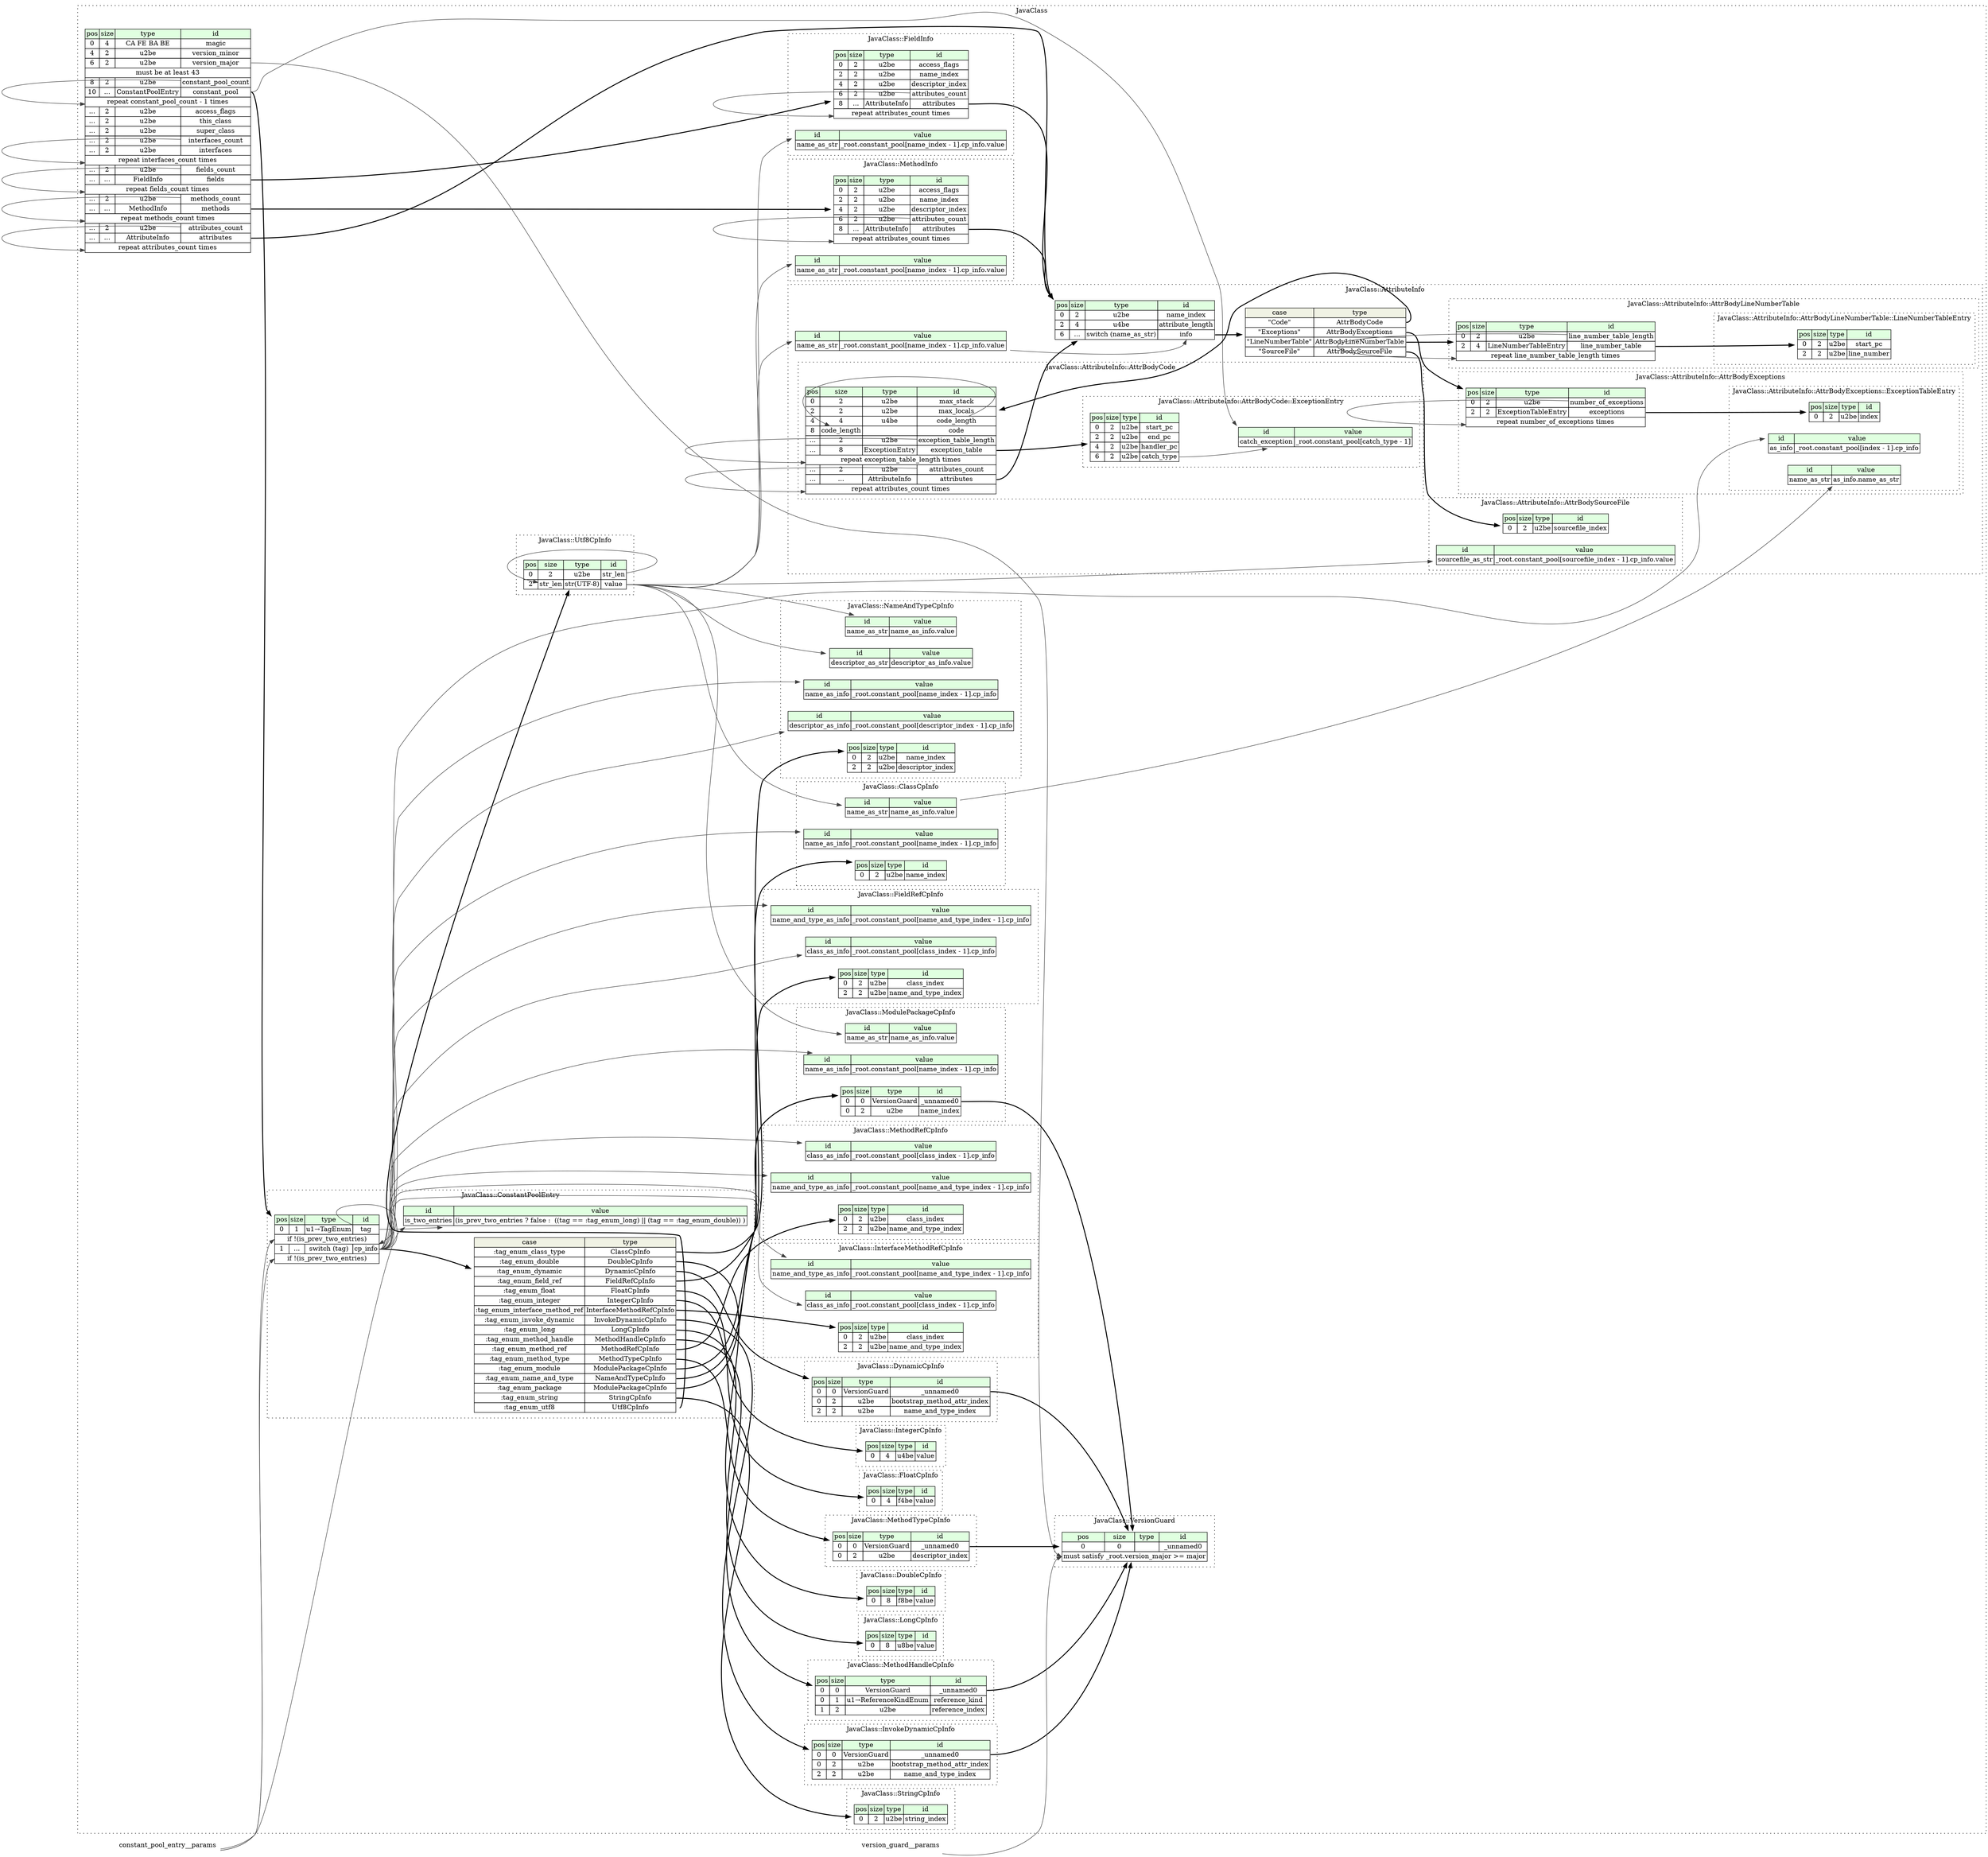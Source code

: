 digraph {
	rankdir=LR;
	node [shape=plaintext];
	subgraph cluster__java_class {
		label="JavaClass";
		graph[style=dotted];

		java_class__seq [label=<<TABLE BORDER="0" CELLBORDER="1" CELLSPACING="0">
			<TR><TD BGCOLOR="#E0FFE0">pos</TD><TD BGCOLOR="#E0FFE0">size</TD><TD BGCOLOR="#E0FFE0">type</TD><TD BGCOLOR="#E0FFE0">id</TD></TR>
			<TR><TD PORT="magic_pos">0</TD><TD PORT="magic_size">4</TD><TD>CA FE BA BE</TD><TD PORT="magic_type">magic</TD></TR>
			<TR><TD PORT="version_minor_pos">4</TD><TD PORT="version_minor_size">2</TD><TD>u2be</TD><TD PORT="version_minor_type">version_minor</TD></TR>
			<TR><TD PORT="version_major_pos">6</TD><TD PORT="version_major_size">2</TD><TD>u2be</TD><TD PORT="version_major_type">version_major</TD></TR>
			<TR><TD COLSPAN="4" PORT="version_major__valid">must be at least 43</TD></TR>
			<TR><TD PORT="constant_pool_count_pos">8</TD><TD PORT="constant_pool_count_size">2</TD><TD>u2be</TD><TD PORT="constant_pool_count_type">constant_pool_count</TD></TR>
			<TR><TD PORT="constant_pool_pos">10</TD><TD PORT="constant_pool_size">...</TD><TD>ConstantPoolEntry</TD><TD PORT="constant_pool_type">constant_pool</TD></TR>
			<TR><TD COLSPAN="4" PORT="constant_pool__repeat">repeat constant_pool_count - 1 times</TD></TR>
			<TR><TD PORT="access_flags_pos">...</TD><TD PORT="access_flags_size">2</TD><TD>u2be</TD><TD PORT="access_flags_type">access_flags</TD></TR>
			<TR><TD PORT="this_class_pos">...</TD><TD PORT="this_class_size">2</TD><TD>u2be</TD><TD PORT="this_class_type">this_class</TD></TR>
			<TR><TD PORT="super_class_pos">...</TD><TD PORT="super_class_size">2</TD><TD>u2be</TD><TD PORT="super_class_type">super_class</TD></TR>
			<TR><TD PORT="interfaces_count_pos">...</TD><TD PORT="interfaces_count_size">2</TD><TD>u2be</TD><TD PORT="interfaces_count_type">interfaces_count</TD></TR>
			<TR><TD PORT="interfaces_pos">...</TD><TD PORT="interfaces_size">2</TD><TD>u2be</TD><TD PORT="interfaces_type">interfaces</TD></TR>
			<TR><TD COLSPAN="4" PORT="interfaces__repeat">repeat interfaces_count times</TD></TR>
			<TR><TD PORT="fields_count_pos">...</TD><TD PORT="fields_count_size">2</TD><TD>u2be</TD><TD PORT="fields_count_type">fields_count</TD></TR>
			<TR><TD PORT="fields_pos">...</TD><TD PORT="fields_size">...</TD><TD>FieldInfo</TD><TD PORT="fields_type">fields</TD></TR>
			<TR><TD COLSPAN="4" PORT="fields__repeat">repeat fields_count times</TD></TR>
			<TR><TD PORT="methods_count_pos">...</TD><TD PORT="methods_count_size">2</TD><TD>u2be</TD><TD PORT="methods_count_type">methods_count</TD></TR>
			<TR><TD PORT="methods_pos">...</TD><TD PORT="methods_size">...</TD><TD>MethodInfo</TD><TD PORT="methods_type">methods</TD></TR>
			<TR><TD COLSPAN="4" PORT="methods__repeat">repeat methods_count times</TD></TR>
			<TR><TD PORT="attributes_count_pos">...</TD><TD PORT="attributes_count_size">2</TD><TD>u2be</TD><TD PORT="attributes_count_type">attributes_count</TD></TR>
			<TR><TD PORT="attributes_pos">...</TD><TD PORT="attributes_size">...</TD><TD>AttributeInfo</TD><TD PORT="attributes_type">attributes</TD></TR>
			<TR><TD COLSPAN="4" PORT="attributes__repeat">repeat attributes_count times</TD></TR>
		</TABLE>>];
		subgraph cluster__attribute_info {
			label="JavaClass::AttributeInfo";
			graph[style=dotted];

			attribute_info__seq [label=<<TABLE BORDER="0" CELLBORDER="1" CELLSPACING="0">
				<TR><TD BGCOLOR="#E0FFE0">pos</TD><TD BGCOLOR="#E0FFE0">size</TD><TD BGCOLOR="#E0FFE0">type</TD><TD BGCOLOR="#E0FFE0">id</TD></TR>
				<TR><TD PORT="name_index_pos">0</TD><TD PORT="name_index_size">2</TD><TD>u2be</TD><TD PORT="name_index_type">name_index</TD></TR>
				<TR><TD PORT="attribute_length_pos">2</TD><TD PORT="attribute_length_size">4</TD><TD>u4be</TD><TD PORT="attribute_length_type">attribute_length</TD></TR>
				<TR><TD PORT="info_pos">6</TD><TD PORT="info_size">...</TD><TD>switch (name_as_str)</TD><TD PORT="info_type">info</TD></TR>
			</TABLE>>];
			attribute_info__inst__name_as_str [label=<<TABLE BORDER="0" CELLBORDER="1" CELLSPACING="0">
				<TR><TD BGCOLOR="#E0FFE0">id</TD><TD BGCOLOR="#E0FFE0">value</TD></TR>
				<TR><TD>name_as_str</TD><TD>_root.constant_pool[name_index - 1].cp_info.value</TD></TR>
			</TABLE>>];
attribute_info__seq_info_switch [label=<<TABLE BORDER="0" CELLBORDER="1" CELLSPACING="0">
	<TR><TD BGCOLOR="#F0F2E4">case</TD><TD BGCOLOR="#F0F2E4">type</TD></TR>
	<TR><TD>&quot;Code&quot;</TD><TD PORT="case0">AttrBodyCode</TD></TR>
	<TR><TD>&quot;Exceptions&quot;</TD><TD PORT="case1">AttrBodyExceptions</TD></TR>
	<TR><TD>&quot;LineNumberTable&quot;</TD><TD PORT="case2">AttrBodyLineNumberTable</TD></TR>
	<TR><TD>&quot;SourceFile&quot;</TD><TD PORT="case3">AttrBodySourceFile</TD></TR>
</TABLE>>];
			subgraph cluster__attr_body_code {
				label="JavaClass::AttributeInfo::AttrBodyCode";
				graph[style=dotted];

				attr_body_code__seq [label=<<TABLE BORDER="0" CELLBORDER="1" CELLSPACING="0">
					<TR><TD BGCOLOR="#E0FFE0">pos</TD><TD BGCOLOR="#E0FFE0">size</TD><TD BGCOLOR="#E0FFE0">type</TD><TD BGCOLOR="#E0FFE0">id</TD></TR>
					<TR><TD PORT="max_stack_pos">0</TD><TD PORT="max_stack_size">2</TD><TD>u2be</TD><TD PORT="max_stack_type">max_stack</TD></TR>
					<TR><TD PORT="max_locals_pos">2</TD><TD PORT="max_locals_size">2</TD><TD>u2be</TD><TD PORT="max_locals_type">max_locals</TD></TR>
					<TR><TD PORT="code_length_pos">4</TD><TD PORT="code_length_size">4</TD><TD>u4be</TD><TD PORT="code_length_type">code_length</TD></TR>
					<TR><TD PORT="code_pos">8</TD><TD PORT="code_size">code_length</TD><TD></TD><TD PORT="code_type">code</TD></TR>
					<TR><TD PORT="exception_table_length_pos">...</TD><TD PORT="exception_table_length_size">2</TD><TD>u2be</TD><TD PORT="exception_table_length_type">exception_table_length</TD></TR>
					<TR><TD PORT="exception_table_pos">...</TD><TD PORT="exception_table_size">8</TD><TD>ExceptionEntry</TD><TD PORT="exception_table_type">exception_table</TD></TR>
					<TR><TD COLSPAN="4" PORT="exception_table__repeat">repeat exception_table_length times</TD></TR>
					<TR><TD PORT="attributes_count_pos">...</TD><TD PORT="attributes_count_size">2</TD><TD>u2be</TD><TD PORT="attributes_count_type">attributes_count</TD></TR>
					<TR><TD PORT="attributes_pos">...</TD><TD PORT="attributes_size">...</TD><TD>AttributeInfo</TD><TD PORT="attributes_type">attributes</TD></TR>
					<TR><TD COLSPAN="4" PORT="attributes__repeat">repeat attributes_count times</TD></TR>
				</TABLE>>];
				subgraph cluster__exception_entry {
					label="JavaClass::AttributeInfo::AttrBodyCode::ExceptionEntry";
					graph[style=dotted];

					exception_entry__seq [label=<<TABLE BORDER="0" CELLBORDER="1" CELLSPACING="0">
						<TR><TD BGCOLOR="#E0FFE0">pos</TD><TD BGCOLOR="#E0FFE0">size</TD><TD BGCOLOR="#E0FFE0">type</TD><TD BGCOLOR="#E0FFE0">id</TD></TR>
						<TR><TD PORT="start_pc_pos">0</TD><TD PORT="start_pc_size">2</TD><TD>u2be</TD><TD PORT="start_pc_type">start_pc</TD></TR>
						<TR><TD PORT="end_pc_pos">2</TD><TD PORT="end_pc_size">2</TD><TD>u2be</TD><TD PORT="end_pc_type">end_pc</TD></TR>
						<TR><TD PORT="handler_pc_pos">4</TD><TD PORT="handler_pc_size">2</TD><TD>u2be</TD><TD PORT="handler_pc_type">handler_pc</TD></TR>
						<TR><TD PORT="catch_type_pos">6</TD><TD PORT="catch_type_size">2</TD><TD>u2be</TD><TD PORT="catch_type_type">catch_type</TD></TR>
					</TABLE>>];
					exception_entry__inst__catch_exception [label=<<TABLE BORDER="0" CELLBORDER="1" CELLSPACING="0">
						<TR><TD BGCOLOR="#E0FFE0">id</TD><TD BGCOLOR="#E0FFE0">value</TD></TR>
						<TR><TD>catch_exception</TD><TD>_root.constant_pool[catch_type - 1]</TD></TR>
					</TABLE>>];
				}
			}
			subgraph cluster__attr_body_exceptions {
				label="JavaClass::AttributeInfo::AttrBodyExceptions";
				graph[style=dotted];

				attr_body_exceptions__seq [label=<<TABLE BORDER="0" CELLBORDER="1" CELLSPACING="0">
					<TR><TD BGCOLOR="#E0FFE0">pos</TD><TD BGCOLOR="#E0FFE0">size</TD><TD BGCOLOR="#E0FFE0">type</TD><TD BGCOLOR="#E0FFE0">id</TD></TR>
					<TR><TD PORT="number_of_exceptions_pos">0</TD><TD PORT="number_of_exceptions_size">2</TD><TD>u2be</TD><TD PORT="number_of_exceptions_type">number_of_exceptions</TD></TR>
					<TR><TD PORT="exceptions_pos">2</TD><TD PORT="exceptions_size">2</TD><TD>ExceptionTableEntry</TD><TD PORT="exceptions_type">exceptions</TD></TR>
					<TR><TD COLSPAN="4" PORT="exceptions__repeat">repeat number_of_exceptions times</TD></TR>
				</TABLE>>];
				subgraph cluster__exception_table_entry {
					label="JavaClass::AttributeInfo::AttrBodyExceptions::ExceptionTableEntry";
					graph[style=dotted];

					exception_table_entry__seq [label=<<TABLE BORDER="0" CELLBORDER="1" CELLSPACING="0">
						<TR><TD BGCOLOR="#E0FFE0">pos</TD><TD BGCOLOR="#E0FFE0">size</TD><TD BGCOLOR="#E0FFE0">type</TD><TD BGCOLOR="#E0FFE0">id</TD></TR>
						<TR><TD PORT="index_pos">0</TD><TD PORT="index_size">2</TD><TD>u2be</TD><TD PORT="index_type">index</TD></TR>
					</TABLE>>];
					exception_table_entry__inst__as_info [label=<<TABLE BORDER="0" CELLBORDER="1" CELLSPACING="0">
						<TR><TD BGCOLOR="#E0FFE0">id</TD><TD BGCOLOR="#E0FFE0">value</TD></TR>
						<TR><TD>as_info</TD><TD>_root.constant_pool[index - 1].cp_info</TD></TR>
					</TABLE>>];
					exception_table_entry__inst__name_as_str [label=<<TABLE BORDER="0" CELLBORDER="1" CELLSPACING="0">
						<TR><TD BGCOLOR="#E0FFE0">id</TD><TD BGCOLOR="#E0FFE0">value</TD></TR>
						<TR><TD>name_as_str</TD><TD>as_info.name_as_str</TD></TR>
					</TABLE>>];
				}
			}
			subgraph cluster__attr_body_line_number_table {
				label="JavaClass::AttributeInfo::AttrBodyLineNumberTable";
				graph[style=dotted];

				attr_body_line_number_table__seq [label=<<TABLE BORDER="0" CELLBORDER="1" CELLSPACING="0">
					<TR><TD BGCOLOR="#E0FFE0">pos</TD><TD BGCOLOR="#E0FFE0">size</TD><TD BGCOLOR="#E0FFE0">type</TD><TD BGCOLOR="#E0FFE0">id</TD></TR>
					<TR><TD PORT="line_number_table_length_pos">0</TD><TD PORT="line_number_table_length_size">2</TD><TD>u2be</TD><TD PORT="line_number_table_length_type">line_number_table_length</TD></TR>
					<TR><TD PORT="line_number_table_pos">2</TD><TD PORT="line_number_table_size">4</TD><TD>LineNumberTableEntry</TD><TD PORT="line_number_table_type">line_number_table</TD></TR>
					<TR><TD COLSPAN="4" PORT="line_number_table__repeat">repeat line_number_table_length times</TD></TR>
				</TABLE>>];
				subgraph cluster__line_number_table_entry {
					label="JavaClass::AttributeInfo::AttrBodyLineNumberTable::LineNumberTableEntry";
					graph[style=dotted];

					line_number_table_entry__seq [label=<<TABLE BORDER="0" CELLBORDER="1" CELLSPACING="0">
						<TR><TD BGCOLOR="#E0FFE0">pos</TD><TD BGCOLOR="#E0FFE0">size</TD><TD BGCOLOR="#E0FFE0">type</TD><TD BGCOLOR="#E0FFE0">id</TD></TR>
						<TR><TD PORT="start_pc_pos">0</TD><TD PORT="start_pc_size">2</TD><TD>u2be</TD><TD PORT="start_pc_type">start_pc</TD></TR>
						<TR><TD PORT="line_number_pos">2</TD><TD PORT="line_number_size">2</TD><TD>u2be</TD><TD PORT="line_number_type">line_number</TD></TR>
					</TABLE>>];
				}
			}
			subgraph cluster__attr_body_source_file {
				label="JavaClass::AttributeInfo::AttrBodySourceFile";
				graph[style=dotted];

				attr_body_source_file__seq [label=<<TABLE BORDER="0" CELLBORDER="1" CELLSPACING="0">
					<TR><TD BGCOLOR="#E0FFE0">pos</TD><TD BGCOLOR="#E0FFE0">size</TD><TD BGCOLOR="#E0FFE0">type</TD><TD BGCOLOR="#E0FFE0">id</TD></TR>
					<TR><TD PORT="sourcefile_index_pos">0</TD><TD PORT="sourcefile_index_size">2</TD><TD>u2be</TD><TD PORT="sourcefile_index_type">sourcefile_index</TD></TR>
				</TABLE>>];
				attr_body_source_file__inst__sourcefile_as_str [label=<<TABLE BORDER="0" CELLBORDER="1" CELLSPACING="0">
					<TR><TD BGCOLOR="#E0FFE0">id</TD><TD BGCOLOR="#E0FFE0">value</TD></TR>
					<TR><TD>sourcefile_as_str</TD><TD>_root.constant_pool[sourcefile_index - 1].cp_info.value</TD></TR>
				</TABLE>>];
			}
		}
		subgraph cluster__class_cp_info {
			label="JavaClass::ClassCpInfo";
			graph[style=dotted];

			class_cp_info__seq [label=<<TABLE BORDER="0" CELLBORDER="1" CELLSPACING="0">
				<TR><TD BGCOLOR="#E0FFE0">pos</TD><TD BGCOLOR="#E0FFE0">size</TD><TD BGCOLOR="#E0FFE0">type</TD><TD BGCOLOR="#E0FFE0">id</TD></TR>
				<TR><TD PORT="name_index_pos">0</TD><TD PORT="name_index_size">2</TD><TD>u2be</TD><TD PORT="name_index_type">name_index</TD></TR>
			</TABLE>>];
			class_cp_info__inst__name_as_info [label=<<TABLE BORDER="0" CELLBORDER="1" CELLSPACING="0">
				<TR><TD BGCOLOR="#E0FFE0">id</TD><TD BGCOLOR="#E0FFE0">value</TD></TR>
				<TR><TD>name_as_info</TD><TD>_root.constant_pool[name_index - 1].cp_info</TD></TR>
			</TABLE>>];
			class_cp_info__inst__name_as_str [label=<<TABLE BORDER="0" CELLBORDER="1" CELLSPACING="0">
				<TR><TD BGCOLOR="#E0FFE0">id</TD><TD BGCOLOR="#E0FFE0">value</TD></TR>
				<TR><TD>name_as_str</TD><TD>name_as_info.value</TD></TR>
			</TABLE>>];
		}
		subgraph cluster__constant_pool_entry {
			label="JavaClass::ConstantPoolEntry";
			graph[style=dotted];

			constant_pool_entry__seq [label=<<TABLE BORDER="0" CELLBORDER="1" CELLSPACING="0">
				<TR><TD BGCOLOR="#E0FFE0">pos</TD><TD BGCOLOR="#E0FFE0">size</TD><TD BGCOLOR="#E0FFE0">type</TD><TD BGCOLOR="#E0FFE0">id</TD></TR>
				<TR><TD PORT="tag_pos">0</TD><TD PORT="tag_size">1</TD><TD>u1→TagEnum</TD><TD PORT="tag_type">tag</TD></TR>
				<TR><TD COLSPAN="4" PORT="tag__if">if !(is_prev_two_entries)</TD></TR>
				<TR><TD PORT="cp_info_pos">1</TD><TD PORT="cp_info_size">...</TD><TD>switch (tag)</TD><TD PORT="cp_info_type">cp_info</TD></TR>
				<TR><TD COLSPAN="4" PORT="cp_info__if">if !(is_prev_two_entries)</TD></TR>
			</TABLE>>];
			constant_pool_entry__inst__is_two_entries [label=<<TABLE BORDER="0" CELLBORDER="1" CELLSPACING="0">
				<TR><TD BGCOLOR="#E0FFE0">id</TD><TD BGCOLOR="#E0FFE0">value</TD></TR>
				<TR><TD>is_two_entries</TD><TD>(is_prev_two_entries ? false :  ((tag == :tag_enum_long) || (tag == :tag_enum_double)) )</TD></TR>
			</TABLE>>];
constant_pool_entry__seq_cp_info_switch [label=<<TABLE BORDER="0" CELLBORDER="1" CELLSPACING="0">
	<TR><TD BGCOLOR="#F0F2E4">case</TD><TD BGCOLOR="#F0F2E4">type</TD></TR>
	<TR><TD>:tag_enum_class_type</TD><TD PORT="case0">ClassCpInfo</TD></TR>
	<TR><TD>:tag_enum_double</TD><TD PORT="case1">DoubleCpInfo</TD></TR>
	<TR><TD>:tag_enum_dynamic</TD><TD PORT="case2">DynamicCpInfo</TD></TR>
	<TR><TD>:tag_enum_field_ref</TD><TD PORT="case3">FieldRefCpInfo</TD></TR>
	<TR><TD>:tag_enum_float</TD><TD PORT="case4">FloatCpInfo</TD></TR>
	<TR><TD>:tag_enum_integer</TD><TD PORT="case5">IntegerCpInfo</TD></TR>
	<TR><TD>:tag_enum_interface_method_ref</TD><TD PORT="case6">InterfaceMethodRefCpInfo</TD></TR>
	<TR><TD>:tag_enum_invoke_dynamic</TD><TD PORT="case7">InvokeDynamicCpInfo</TD></TR>
	<TR><TD>:tag_enum_long</TD><TD PORT="case8">LongCpInfo</TD></TR>
	<TR><TD>:tag_enum_method_handle</TD><TD PORT="case9">MethodHandleCpInfo</TD></TR>
	<TR><TD>:tag_enum_method_ref</TD><TD PORT="case10">MethodRefCpInfo</TD></TR>
	<TR><TD>:tag_enum_method_type</TD><TD PORT="case11">MethodTypeCpInfo</TD></TR>
	<TR><TD>:tag_enum_module</TD><TD PORT="case12">ModulePackageCpInfo</TD></TR>
	<TR><TD>:tag_enum_name_and_type</TD><TD PORT="case13">NameAndTypeCpInfo</TD></TR>
	<TR><TD>:tag_enum_package</TD><TD PORT="case14">ModulePackageCpInfo</TD></TR>
	<TR><TD>:tag_enum_string</TD><TD PORT="case15">StringCpInfo</TD></TR>
	<TR><TD>:tag_enum_utf8</TD><TD PORT="case16">Utf8CpInfo</TD></TR>
</TABLE>>];
		}
		subgraph cluster__double_cp_info {
			label="JavaClass::DoubleCpInfo";
			graph[style=dotted];

			double_cp_info__seq [label=<<TABLE BORDER="0" CELLBORDER="1" CELLSPACING="0">
				<TR><TD BGCOLOR="#E0FFE0">pos</TD><TD BGCOLOR="#E0FFE0">size</TD><TD BGCOLOR="#E0FFE0">type</TD><TD BGCOLOR="#E0FFE0">id</TD></TR>
				<TR><TD PORT="value_pos">0</TD><TD PORT="value_size">8</TD><TD>f8be</TD><TD PORT="value_type">value</TD></TR>
			</TABLE>>];
		}
		subgraph cluster__dynamic_cp_info {
			label="JavaClass::DynamicCpInfo";
			graph[style=dotted];

			dynamic_cp_info__seq [label=<<TABLE BORDER="0" CELLBORDER="1" CELLSPACING="0">
				<TR><TD BGCOLOR="#E0FFE0">pos</TD><TD BGCOLOR="#E0FFE0">size</TD><TD BGCOLOR="#E0FFE0">type</TD><TD BGCOLOR="#E0FFE0">id</TD></TR>
				<TR><TD PORT="_unnamed0_pos">0</TD><TD PORT="_unnamed0_size">0</TD><TD>VersionGuard</TD><TD PORT="_unnamed0_type">_unnamed0</TD></TR>
				<TR><TD PORT="bootstrap_method_attr_index_pos">0</TD><TD PORT="bootstrap_method_attr_index_size">2</TD><TD>u2be</TD><TD PORT="bootstrap_method_attr_index_type">bootstrap_method_attr_index</TD></TR>
				<TR><TD PORT="name_and_type_index_pos">2</TD><TD PORT="name_and_type_index_size">2</TD><TD>u2be</TD><TD PORT="name_and_type_index_type">name_and_type_index</TD></TR>
			</TABLE>>];
		}
		subgraph cluster__field_info {
			label="JavaClass::FieldInfo";
			graph[style=dotted];

			field_info__seq [label=<<TABLE BORDER="0" CELLBORDER="1" CELLSPACING="0">
				<TR><TD BGCOLOR="#E0FFE0">pos</TD><TD BGCOLOR="#E0FFE0">size</TD><TD BGCOLOR="#E0FFE0">type</TD><TD BGCOLOR="#E0FFE0">id</TD></TR>
				<TR><TD PORT="access_flags_pos">0</TD><TD PORT="access_flags_size">2</TD><TD>u2be</TD><TD PORT="access_flags_type">access_flags</TD></TR>
				<TR><TD PORT="name_index_pos">2</TD><TD PORT="name_index_size">2</TD><TD>u2be</TD><TD PORT="name_index_type">name_index</TD></TR>
				<TR><TD PORT="descriptor_index_pos">4</TD><TD PORT="descriptor_index_size">2</TD><TD>u2be</TD><TD PORT="descriptor_index_type">descriptor_index</TD></TR>
				<TR><TD PORT="attributes_count_pos">6</TD><TD PORT="attributes_count_size">2</TD><TD>u2be</TD><TD PORT="attributes_count_type">attributes_count</TD></TR>
				<TR><TD PORT="attributes_pos">8</TD><TD PORT="attributes_size">...</TD><TD>AttributeInfo</TD><TD PORT="attributes_type">attributes</TD></TR>
				<TR><TD COLSPAN="4" PORT="attributes__repeat">repeat attributes_count times</TD></TR>
			</TABLE>>];
			field_info__inst__name_as_str [label=<<TABLE BORDER="0" CELLBORDER="1" CELLSPACING="0">
				<TR><TD BGCOLOR="#E0FFE0">id</TD><TD BGCOLOR="#E0FFE0">value</TD></TR>
				<TR><TD>name_as_str</TD><TD>_root.constant_pool[name_index - 1].cp_info.value</TD></TR>
			</TABLE>>];
		}
		subgraph cluster__field_ref_cp_info {
			label="JavaClass::FieldRefCpInfo";
			graph[style=dotted];

			field_ref_cp_info__seq [label=<<TABLE BORDER="0" CELLBORDER="1" CELLSPACING="0">
				<TR><TD BGCOLOR="#E0FFE0">pos</TD><TD BGCOLOR="#E0FFE0">size</TD><TD BGCOLOR="#E0FFE0">type</TD><TD BGCOLOR="#E0FFE0">id</TD></TR>
				<TR><TD PORT="class_index_pos">0</TD><TD PORT="class_index_size">2</TD><TD>u2be</TD><TD PORT="class_index_type">class_index</TD></TR>
				<TR><TD PORT="name_and_type_index_pos">2</TD><TD PORT="name_and_type_index_size">2</TD><TD>u2be</TD><TD PORT="name_and_type_index_type">name_and_type_index</TD></TR>
			</TABLE>>];
			field_ref_cp_info__inst__class_as_info [label=<<TABLE BORDER="0" CELLBORDER="1" CELLSPACING="0">
				<TR><TD BGCOLOR="#E0FFE0">id</TD><TD BGCOLOR="#E0FFE0">value</TD></TR>
				<TR><TD>class_as_info</TD><TD>_root.constant_pool[class_index - 1].cp_info</TD></TR>
			</TABLE>>];
			field_ref_cp_info__inst__name_and_type_as_info [label=<<TABLE BORDER="0" CELLBORDER="1" CELLSPACING="0">
				<TR><TD BGCOLOR="#E0FFE0">id</TD><TD BGCOLOR="#E0FFE0">value</TD></TR>
				<TR><TD>name_and_type_as_info</TD><TD>_root.constant_pool[name_and_type_index - 1].cp_info</TD></TR>
			</TABLE>>];
		}
		subgraph cluster__float_cp_info {
			label="JavaClass::FloatCpInfo";
			graph[style=dotted];

			float_cp_info__seq [label=<<TABLE BORDER="0" CELLBORDER="1" CELLSPACING="0">
				<TR><TD BGCOLOR="#E0FFE0">pos</TD><TD BGCOLOR="#E0FFE0">size</TD><TD BGCOLOR="#E0FFE0">type</TD><TD BGCOLOR="#E0FFE0">id</TD></TR>
				<TR><TD PORT="value_pos">0</TD><TD PORT="value_size">4</TD><TD>f4be</TD><TD PORT="value_type">value</TD></TR>
			</TABLE>>];
		}
		subgraph cluster__integer_cp_info {
			label="JavaClass::IntegerCpInfo";
			graph[style=dotted];

			integer_cp_info__seq [label=<<TABLE BORDER="0" CELLBORDER="1" CELLSPACING="0">
				<TR><TD BGCOLOR="#E0FFE0">pos</TD><TD BGCOLOR="#E0FFE0">size</TD><TD BGCOLOR="#E0FFE0">type</TD><TD BGCOLOR="#E0FFE0">id</TD></TR>
				<TR><TD PORT="value_pos">0</TD><TD PORT="value_size">4</TD><TD>u4be</TD><TD PORT="value_type">value</TD></TR>
			</TABLE>>];
		}
		subgraph cluster__interface_method_ref_cp_info {
			label="JavaClass::InterfaceMethodRefCpInfo";
			graph[style=dotted];

			interface_method_ref_cp_info__seq [label=<<TABLE BORDER="0" CELLBORDER="1" CELLSPACING="0">
				<TR><TD BGCOLOR="#E0FFE0">pos</TD><TD BGCOLOR="#E0FFE0">size</TD><TD BGCOLOR="#E0FFE0">type</TD><TD BGCOLOR="#E0FFE0">id</TD></TR>
				<TR><TD PORT="class_index_pos">0</TD><TD PORT="class_index_size">2</TD><TD>u2be</TD><TD PORT="class_index_type">class_index</TD></TR>
				<TR><TD PORT="name_and_type_index_pos">2</TD><TD PORT="name_and_type_index_size">2</TD><TD>u2be</TD><TD PORT="name_and_type_index_type">name_and_type_index</TD></TR>
			</TABLE>>];
			interface_method_ref_cp_info__inst__class_as_info [label=<<TABLE BORDER="0" CELLBORDER="1" CELLSPACING="0">
				<TR><TD BGCOLOR="#E0FFE0">id</TD><TD BGCOLOR="#E0FFE0">value</TD></TR>
				<TR><TD>class_as_info</TD><TD>_root.constant_pool[class_index - 1].cp_info</TD></TR>
			</TABLE>>];
			interface_method_ref_cp_info__inst__name_and_type_as_info [label=<<TABLE BORDER="0" CELLBORDER="1" CELLSPACING="0">
				<TR><TD BGCOLOR="#E0FFE0">id</TD><TD BGCOLOR="#E0FFE0">value</TD></TR>
				<TR><TD>name_and_type_as_info</TD><TD>_root.constant_pool[name_and_type_index - 1].cp_info</TD></TR>
			</TABLE>>];
		}
		subgraph cluster__invoke_dynamic_cp_info {
			label="JavaClass::InvokeDynamicCpInfo";
			graph[style=dotted];

			invoke_dynamic_cp_info__seq [label=<<TABLE BORDER="0" CELLBORDER="1" CELLSPACING="0">
				<TR><TD BGCOLOR="#E0FFE0">pos</TD><TD BGCOLOR="#E0FFE0">size</TD><TD BGCOLOR="#E0FFE0">type</TD><TD BGCOLOR="#E0FFE0">id</TD></TR>
				<TR><TD PORT="_unnamed0_pos">0</TD><TD PORT="_unnamed0_size">0</TD><TD>VersionGuard</TD><TD PORT="_unnamed0_type">_unnamed0</TD></TR>
				<TR><TD PORT="bootstrap_method_attr_index_pos">0</TD><TD PORT="bootstrap_method_attr_index_size">2</TD><TD>u2be</TD><TD PORT="bootstrap_method_attr_index_type">bootstrap_method_attr_index</TD></TR>
				<TR><TD PORT="name_and_type_index_pos">2</TD><TD PORT="name_and_type_index_size">2</TD><TD>u2be</TD><TD PORT="name_and_type_index_type">name_and_type_index</TD></TR>
			</TABLE>>];
		}
		subgraph cluster__long_cp_info {
			label="JavaClass::LongCpInfo";
			graph[style=dotted];

			long_cp_info__seq [label=<<TABLE BORDER="0" CELLBORDER="1" CELLSPACING="0">
				<TR><TD BGCOLOR="#E0FFE0">pos</TD><TD BGCOLOR="#E0FFE0">size</TD><TD BGCOLOR="#E0FFE0">type</TD><TD BGCOLOR="#E0FFE0">id</TD></TR>
				<TR><TD PORT="value_pos">0</TD><TD PORT="value_size">8</TD><TD>u8be</TD><TD PORT="value_type">value</TD></TR>
			</TABLE>>];
		}
		subgraph cluster__method_handle_cp_info {
			label="JavaClass::MethodHandleCpInfo";
			graph[style=dotted];

			method_handle_cp_info__seq [label=<<TABLE BORDER="0" CELLBORDER="1" CELLSPACING="0">
				<TR><TD BGCOLOR="#E0FFE0">pos</TD><TD BGCOLOR="#E0FFE0">size</TD><TD BGCOLOR="#E0FFE0">type</TD><TD BGCOLOR="#E0FFE0">id</TD></TR>
				<TR><TD PORT="_unnamed0_pos">0</TD><TD PORT="_unnamed0_size">0</TD><TD>VersionGuard</TD><TD PORT="_unnamed0_type">_unnamed0</TD></TR>
				<TR><TD PORT="reference_kind_pos">0</TD><TD PORT="reference_kind_size">1</TD><TD>u1→ReferenceKindEnum</TD><TD PORT="reference_kind_type">reference_kind</TD></TR>
				<TR><TD PORT="reference_index_pos">1</TD><TD PORT="reference_index_size">2</TD><TD>u2be</TD><TD PORT="reference_index_type">reference_index</TD></TR>
			</TABLE>>];
		}
		subgraph cluster__method_info {
			label="JavaClass::MethodInfo";
			graph[style=dotted];

			method_info__seq [label=<<TABLE BORDER="0" CELLBORDER="1" CELLSPACING="0">
				<TR><TD BGCOLOR="#E0FFE0">pos</TD><TD BGCOLOR="#E0FFE0">size</TD><TD BGCOLOR="#E0FFE0">type</TD><TD BGCOLOR="#E0FFE0">id</TD></TR>
				<TR><TD PORT="access_flags_pos">0</TD><TD PORT="access_flags_size">2</TD><TD>u2be</TD><TD PORT="access_flags_type">access_flags</TD></TR>
				<TR><TD PORT="name_index_pos">2</TD><TD PORT="name_index_size">2</TD><TD>u2be</TD><TD PORT="name_index_type">name_index</TD></TR>
				<TR><TD PORT="descriptor_index_pos">4</TD><TD PORT="descriptor_index_size">2</TD><TD>u2be</TD><TD PORT="descriptor_index_type">descriptor_index</TD></TR>
				<TR><TD PORT="attributes_count_pos">6</TD><TD PORT="attributes_count_size">2</TD><TD>u2be</TD><TD PORT="attributes_count_type">attributes_count</TD></TR>
				<TR><TD PORT="attributes_pos">8</TD><TD PORT="attributes_size">...</TD><TD>AttributeInfo</TD><TD PORT="attributes_type">attributes</TD></TR>
				<TR><TD COLSPAN="4" PORT="attributes__repeat">repeat attributes_count times</TD></TR>
			</TABLE>>];
			method_info__inst__name_as_str [label=<<TABLE BORDER="0" CELLBORDER="1" CELLSPACING="0">
				<TR><TD BGCOLOR="#E0FFE0">id</TD><TD BGCOLOR="#E0FFE0">value</TD></TR>
				<TR><TD>name_as_str</TD><TD>_root.constant_pool[name_index - 1].cp_info.value</TD></TR>
			</TABLE>>];
		}
		subgraph cluster__method_ref_cp_info {
			label="JavaClass::MethodRefCpInfo";
			graph[style=dotted];

			method_ref_cp_info__seq [label=<<TABLE BORDER="0" CELLBORDER="1" CELLSPACING="0">
				<TR><TD BGCOLOR="#E0FFE0">pos</TD><TD BGCOLOR="#E0FFE0">size</TD><TD BGCOLOR="#E0FFE0">type</TD><TD BGCOLOR="#E0FFE0">id</TD></TR>
				<TR><TD PORT="class_index_pos">0</TD><TD PORT="class_index_size">2</TD><TD>u2be</TD><TD PORT="class_index_type">class_index</TD></TR>
				<TR><TD PORT="name_and_type_index_pos">2</TD><TD PORT="name_and_type_index_size">2</TD><TD>u2be</TD><TD PORT="name_and_type_index_type">name_and_type_index</TD></TR>
			</TABLE>>];
			method_ref_cp_info__inst__class_as_info [label=<<TABLE BORDER="0" CELLBORDER="1" CELLSPACING="0">
				<TR><TD BGCOLOR="#E0FFE0">id</TD><TD BGCOLOR="#E0FFE0">value</TD></TR>
				<TR><TD>class_as_info</TD><TD>_root.constant_pool[class_index - 1].cp_info</TD></TR>
			</TABLE>>];
			method_ref_cp_info__inst__name_and_type_as_info [label=<<TABLE BORDER="0" CELLBORDER="1" CELLSPACING="0">
				<TR><TD BGCOLOR="#E0FFE0">id</TD><TD BGCOLOR="#E0FFE0">value</TD></TR>
				<TR><TD>name_and_type_as_info</TD><TD>_root.constant_pool[name_and_type_index - 1].cp_info</TD></TR>
			</TABLE>>];
		}
		subgraph cluster__method_type_cp_info {
			label="JavaClass::MethodTypeCpInfo";
			graph[style=dotted];

			method_type_cp_info__seq [label=<<TABLE BORDER="0" CELLBORDER="1" CELLSPACING="0">
				<TR><TD BGCOLOR="#E0FFE0">pos</TD><TD BGCOLOR="#E0FFE0">size</TD><TD BGCOLOR="#E0FFE0">type</TD><TD BGCOLOR="#E0FFE0">id</TD></TR>
				<TR><TD PORT="_unnamed0_pos">0</TD><TD PORT="_unnamed0_size">0</TD><TD>VersionGuard</TD><TD PORT="_unnamed0_type">_unnamed0</TD></TR>
				<TR><TD PORT="descriptor_index_pos">0</TD><TD PORT="descriptor_index_size">2</TD><TD>u2be</TD><TD PORT="descriptor_index_type">descriptor_index</TD></TR>
			</TABLE>>];
		}
		subgraph cluster__module_package_cp_info {
			label="JavaClass::ModulePackageCpInfo";
			graph[style=dotted];

			module_package_cp_info__seq [label=<<TABLE BORDER="0" CELLBORDER="1" CELLSPACING="0">
				<TR><TD BGCOLOR="#E0FFE0">pos</TD><TD BGCOLOR="#E0FFE0">size</TD><TD BGCOLOR="#E0FFE0">type</TD><TD BGCOLOR="#E0FFE0">id</TD></TR>
				<TR><TD PORT="_unnamed0_pos">0</TD><TD PORT="_unnamed0_size">0</TD><TD>VersionGuard</TD><TD PORT="_unnamed0_type">_unnamed0</TD></TR>
				<TR><TD PORT="name_index_pos">0</TD><TD PORT="name_index_size">2</TD><TD>u2be</TD><TD PORT="name_index_type">name_index</TD></TR>
			</TABLE>>];
			module_package_cp_info__inst__name_as_info [label=<<TABLE BORDER="0" CELLBORDER="1" CELLSPACING="0">
				<TR><TD BGCOLOR="#E0FFE0">id</TD><TD BGCOLOR="#E0FFE0">value</TD></TR>
				<TR><TD>name_as_info</TD><TD>_root.constant_pool[name_index - 1].cp_info</TD></TR>
			</TABLE>>];
			module_package_cp_info__inst__name_as_str [label=<<TABLE BORDER="0" CELLBORDER="1" CELLSPACING="0">
				<TR><TD BGCOLOR="#E0FFE0">id</TD><TD BGCOLOR="#E0FFE0">value</TD></TR>
				<TR><TD>name_as_str</TD><TD>name_as_info.value</TD></TR>
			</TABLE>>];
		}
		subgraph cluster__name_and_type_cp_info {
			label="JavaClass::NameAndTypeCpInfo";
			graph[style=dotted];

			name_and_type_cp_info__seq [label=<<TABLE BORDER="0" CELLBORDER="1" CELLSPACING="0">
				<TR><TD BGCOLOR="#E0FFE0">pos</TD><TD BGCOLOR="#E0FFE0">size</TD><TD BGCOLOR="#E0FFE0">type</TD><TD BGCOLOR="#E0FFE0">id</TD></TR>
				<TR><TD PORT="name_index_pos">0</TD><TD PORT="name_index_size">2</TD><TD>u2be</TD><TD PORT="name_index_type">name_index</TD></TR>
				<TR><TD PORT="descriptor_index_pos">2</TD><TD PORT="descriptor_index_size">2</TD><TD>u2be</TD><TD PORT="descriptor_index_type">descriptor_index</TD></TR>
			</TABLE>>];
			name_and_type_cp_info__inst__descriptor_as_info [label=<<TABLE BORDER="0" CELLBORDER="1" CELLSPACING="0">
				<TR><TD BGCOLOR="#E0FFE0">id</TD><TD BGCOLOR="#E0FFE0">value</TD></TR>
				<TR><TD>descriptor_as_info</TD><TD>_root.constant_pool[descriptor_index - 1].cp_info</TD></TR>
			</TABLE>>];
			name_and_type_cp_info__inst__descriptor_as_str [label=<<TABLE BORDER="0" CELLBORDER="1" CELLSPACING="0">
				<TR><TD BGCOLOR="#E0FFE0">id</TD><TD BGCOLOR="#E0FFE0">value</TD></TR>
				<TR><TD>descriptor_as_str</TD><TD>descriptor_as_info.value</TD></TR>
			</TABLE>>];
			name_and_type_cp_info__inst__name_as_info [label=<<TABLE BORDER="0" CELLBORDER="1" CELLSPACING="0">
				<TR><TD BGCOLOR="#E0FFE0">id</TD><TD BGCOLOR="#E0FFE0">value</TD></TR>
				<TR><TD>name_as_info</TD><TD>_root.constant_pool[name_index - 1].cp_info</TD></TR>
			</TABLE>>];
			name_and_type_cp_info__inst__name_as_str [label=<<TABLE BORDER="0" CELLBORDER="1" CELLSPACING="0">
				<TR><TD BGCOLOR="#E0FFE0">id</TD><TD BGCOLOR="#E0FFE0">value</TD></TR>
				<TR><TD>name_as_str</TD><TD>name_as_info.value</TD></TR>
			</TABLE>>];
		}
		subgraph cluster__string_cp_info {
			label="JavaClass::StringCpInfo";
			graph[style=dotted];

			string_cp_info__seq [label=<<TABLE BORDER="0" CELLBORDER="1" CELLSPACING="0">
				<TR><TD BGCOLOR="#E0FFE0">pos</TD><TD BGCOLOR="#E0FFE0">size</TD><TD BGCOLOR="#E0FFE0">type</TD><TD BGCOLOR="#E0FFE0">id</TD></TR>
				<TR><TD PORT="string_index_pos">0</TD><TD PORT="string_index_size">2</TD><TD>u2be</TD><TD PORT="string_index_type">string_index</TD></TR>
			</TABLE>>];
		}
		subgraph cluster__utf8_cp_info {
			label="JavaClass::Utf8CpInfo";
			graph[style=dotted];

			utf8_cp_info__seq [label=<<TABLE BORDER="0" CELLBORDER="1" CELLSPACING="0">
				<TR><TD BGCOLOR="#E0FFE0">pos</TD><TD BGCOLOR="#E0FFE0">size</TD><TD BGCOLOR="#E0FFE0">type</TD><TD BGCOLOR="#E0FFE0">id</TD></TR>
				<TR><TD PORT="str_len_pos">0</TD><TD PORT="str_len_size">2</TD><TD>u2be</TD><TD PORT="str_len_type">str_len</TD></TR>
				<TR><TD PORT="value_pos">2</TD><TD PORT="value_size">str_len</TD><TD>str(UTF-8)</TD><TD PORT="value_type">value</TD></TR>
			</TABLE>>];
		}
		subgraph cluster__version_guard {
			label="JavaClass::VersionGuard";
			graph[style=dotted];

			version_guard__seq [label=<<TABLE BORDER="0" CELLBORDER="1" CELLSPACING="0">
				<TR><TD BGCOLOR="#E0FFE0">pos</TD><TD BGCOLOR="#E0FFE0">size</TD><TD BGCOLOR="#E0FFE0">type</TD><TD BGCOLOR="#E0FFE0">id</TD></TR>
				<TR><TD PORT="_unnamed0_pos">0</TD><TD PORT="_unnamed0_size">0</TD><TD></TD><TD PORT="_unnamed0_type">_unnamed0</TD></TR>
				<TR><TD COLSPAN="4" PORT="_unnamed0__valid">must satisfy _root.version_major &gt;= major</TD></TR>
			</TABLE>>];
		}
	}
	java_class__seq:constant_pool_type -> constant_pool_entry__seq [style=bold];
	java_class__seq:constant_pool_count_type -> java_class__seq:constant_pool__repeat [color="#404040"];
	java_class__seq:interfaces_count_type -> java_class__seq:interfaces__repeat [color="#404040"];
	java_class__seq:fields_type -> field_info__seq [style=bold];
	java_class__seq:fields_count_type -> java_class__seq:fields__repeat [color="#404040"];
	java_class__seq:methods_type -> method_info__seq [style=bold];
	java_class__seq:methods_count_type -> java_class__seq:methods__repeat [color="#404040"];
	java_class__seq:attributes_type -> attribute_info__seq [style=bold];
	java_class__seq:attributes_count_type -> java_class__seq:attributes__repeat [color="#404040"];
	attribute_info__seq:info_type -> attribute_info__seq_info_switch [style=bold];
	attribute_info__seq_info_switch:case0 -> attr_body_code__seq [style=bold];
	attribute_info__seq_info_switch:case1 -> attr_body_exceptions__seq [style=bold];
	attribute_info__seq_info_switch:case2 -> attr_body_line_number_table__seq [style=bold];
	attribute_info__seq_info_switch:case3 -> attr_body_source_file__seq [style=bold];
	attribute_info__inst__name_as_str:name_as_str_type -> attribute_info__seq:info_type [color="#404040"];
	utf8_cp_info__seq:value_type -> attribute_info__inst__name_as_str [color="#404040"];
	attr_body_code__seq:code_length_type -> attr_body_code__seq:code_size [color="#404040"];
	attr_body_code__seq:exception_table_type -> exception_entry__seq [style=bold];
	attr_body_code__seq:exception_table_length_type -> attr_body_code__seq:exception_table__repeat [color="#404040"];
	attr_body_code__seq:attributes_type -> attribute_info__seq [style=bold];
	attr_body_code__seq:attributes_count_type -> attr_body_code__seq:attributes__repeat [color="#404040"];
	java_class__seq:constant_pool_type -> exception_entry__inst__catch_exception [color="#404040"];
	exception_entry__seq:catch_type_type -> exception_entry__inst__catch_exception [color="#404040"];
	attr_body_exceptions__seq:exceptions_type -> exception_table_entry__seq [style=bold];
	attr_body_exceptions__seq:number_of_exceptions_type -> attr_body_exceptions__seq:exceptions__repeat [color="#404040"];
	constant_pool_entry__seq:cp_info_type -> exception_table_entry__inst__as_info [color="#404040"];
	class_cp_info__inst__name_as_str:name_as_str_type -> exception_table_entry__inst__name_as_str [color="#404040"];
	attr_body_line_number_table__seq:line_number_table_type -> line_number_table_entry__seq [style=bold];
	attr_body_line_number_table__seq:line_number_table_length_type -> attr_body_line_number_table__seq:line_number_table__repeat [color="#404040"];
	utf8_cp_info__seq:value_type -> attr_body_source_file__inst__sourcefile_as_str [color="#404040"];
	constant_pool_entry__seq:cp_info_type -> class_cp_info__inst__name_as_info [color="#404040"];
	utf8_cp_info__seq:value_type -> class_cp_info__inst__name_as_str [color="#404040"];
	constant_pool_entry__params:is_prev_two_entries_type -> constant_pool_entry__seq:tag__if [color="#404040"];
	constant_pool_entry__seq:cp_info_type -> constant_pool_entry__seq_cp_info_switch [style=bold];
	constant_pool_entry__seq_cp_info_switch:case0 -> class_cp_info__seq [style=bold];
	constant_pool_entry__seq_cp_info_switch:case1 -> double_cp_info__seq [style=bold];
	constant_pool_entry__seq_cp_info_switch:case2 -> dynamic_cp_info__seq [style=bold];
	constant_pool_entry__seq_cp_info_switch:case3 -> field_ref_cp_info__seq [style=bold];
	constant_pool_entry__seq_cp_info_switch:case4 -> float_cp_info__seq [style=bold];
	constant_pool_entry__seq_cp_info_switch:case5 -> integer_cp_info__seq [style=bold];
	constant_pool_entry__seq_cp_info_switch:case6 -> interface_method_ref_cp_info__seq [style=bold];
	constant_pool_entry__seq_cp_info_switch:case7 -> invoke_dynamic_cp_info__seq [style=bold];
	constant_pool_entry__seq_cp_info_switch:case8 -> long_cp_info__seq [style=bold];
	constant_pool_entry__seq_cp_info_switch:case9 -> method_handle_cp_info__seq [style=bold];
	constant_pool_entry__seq_cp_info_switch:case10 -> method_ref_cp_info__seq [style=bold];
	constant_pool_entry__seq_cp_info_switch:case11 -> method_type_cp_info__seq [style=bold];
	constant_pool_entry__seq_cp_info_switch:case12 -> module_package_cp_info__seq [style=bold];
	constant_pool_entry__seq_cp_info_switch:case13 -> name_and_type_cp_info__seq [style=bold];
	constant_pool_entry__seq_cp_info_switch:case14 -> module_package_cp_info__seq [style=bold];
	constant_pool_entry__seq_cp_info_switch:case15 -> string_cp_info__seq [style=bold];
	constant_pool_entry__seq_cp_info_switch:case16 -> utf8_cp_info__seq [style=bold];
	constant_pool_entry__seq:tag_type -> constant_pool_entry__seq:cp_info_type [color="#404040"];
	constant_pool_entry__params:is_prev_two_entries_type -> constant_pool_entry__seq:cp_info__if [color="#404040"];
	constant_pool_entry__params:is_prev_two_entries_type -> constant_pool_entry__inst__is_two_entries [color="#404040"];
	constant_pool_entry__seq:tag_type -> constant_pool_entry__inst__is_two_entries [color="#404040"];
	dynamic_cp_info__seq:_unnamed0_type -> version_guard__seq [style=bold];
	field_info__seq:attributes_type -> attribute_info__seq [style=bold];
	field_info__seq:attributes_count_type -> field_info__seq:attributes__repeat [color="#404040"];
	utf8_cp_info__seq:value_type -> field_info__inst__name_as_str [color="#404040"];
	constant_pool_entry__seq:cp_info_type -> field_ref_cp_info__inst__class_as_info [color="#404040"];
	constant_pool_entry__seq:cp_info_type -> field_ref_cp_info__inst__name_and_type_as_info [color="#404040"];
	constant_pool_entry__seq:cp_info_type -> interface_method_ref_cp_info__inst__class_as_info [color="#404040"];
	constant_pool_entry__seq:cp_info_type -> interface_method_ref_cp_info__inst__name_and_type_as_info [color="#404040"];
	invoke_dynamic_cp_info__seq:_unnamed0_type -> version_guard__seq [style=bold];
	method_handle_cp_info__seq:_unnamed0_type -> version_guard__seq [style=bold];
	method_info__seq:attributes_type -> attribute_info__seq [style=bold];
	method_info__seq:attributes_count_type -> method_info__seq:attributes__repeat [color="#404040"];
	utf8_cp_info__seq:value_type -> method_info__inst__name_as_str [color="#404040"];
	constant_pool_entry__seq:cp_info_type -> method_ref_cp_info__inst__class_as_info [color="#404040"];
	constant_pool_entry__seq:cp_info_type -> method_ref_cp_info__inst__name_and_type_as_info [color="#404040"];
	method_type_cp_info__seq:_unnamed0_type -> version_guard__seq [style=bold];
	module_package_cp_info__seq:_unnamed0_type -> version_guard__seq [style=bold];
	constant_pool_entry__seq:cp_info_type -> module_package_cp_info__inst__name_as_info [color="#404040"];
	utf8_cp_info__seq:value_type -> module_package_cp_info__inst__name_as_str [color="#404040"];
	constant_pool_entry__seq:cp_info_type -> name_and_type_cp_info__inst__descriptor_as_info [color="#404040"];
	utf8_cp_info__seq:value_type -> name_and_type_cp_info__inst__descriptor_as_str [color="#404040"];
	constant_pool_entry__seq:cp_info_type -> name_and_type_cp_info__inst__name_as_info [color="#404040"];
	utf8_cp_info__seq:value_type -> name_and_type_cp_info__inst__name_as_str [color="#404040"];
	utf8_cp_info__seq:str_len_type -> utf8_cp_info__seq:value_size [color="#404040"];
	java_class__seq:version_major_type -> version_guard__seq:_unnamed0__valid [color="#404040"];
	version_guard__params:major_type -> version_guard__seq:_unnamed0__valid [color="#404040"];
}
